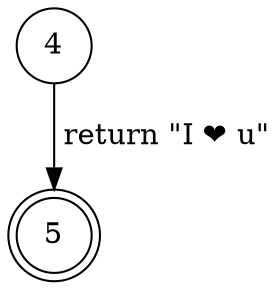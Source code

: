 // main
digraph control_flow_graph {
    node [shape = doublecircle] 5
    node [shape = circle]
    
    // Unconditional edges
    4 -> 5 [label = " return \"I ❤️ u\""]
}